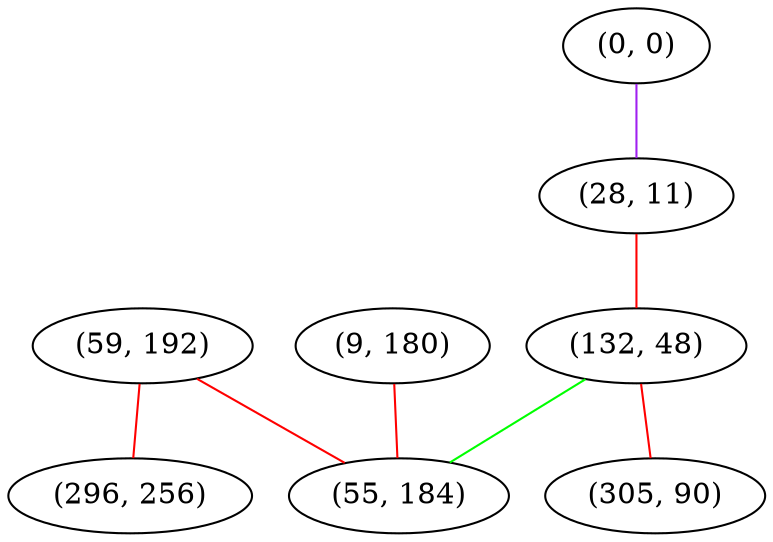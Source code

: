 graph "" {
"(59, 192)";
"(0, 0)";
"(9, 180)";
"(28, 11)";
"(296, 256)";
"(132, 48)";
"(305, 90)";
"(55, 184)";
"(59, 192)" -- "(296, 256)"  [color=red, key=0, weight=1];
"(59, 192)" -- "(55, 184)"  [color=red, key=0, weight=1];
"(0, 0)" -- "(28, 11)"  [color=purple, key=0, weight=4];
"(9, 180)" -- "(55, 184)"  [color=red, key=0, weight=1];
"(28, 11)" -- "(132, 48)"  [color=red, key=0, weight=1];
"(132, 48)" -- "(305, 90)"  [color=red, key=0, weight=1];
"(132, 48)" -- "(55, 184)"  [color=green, key=0, weight=2];
}
